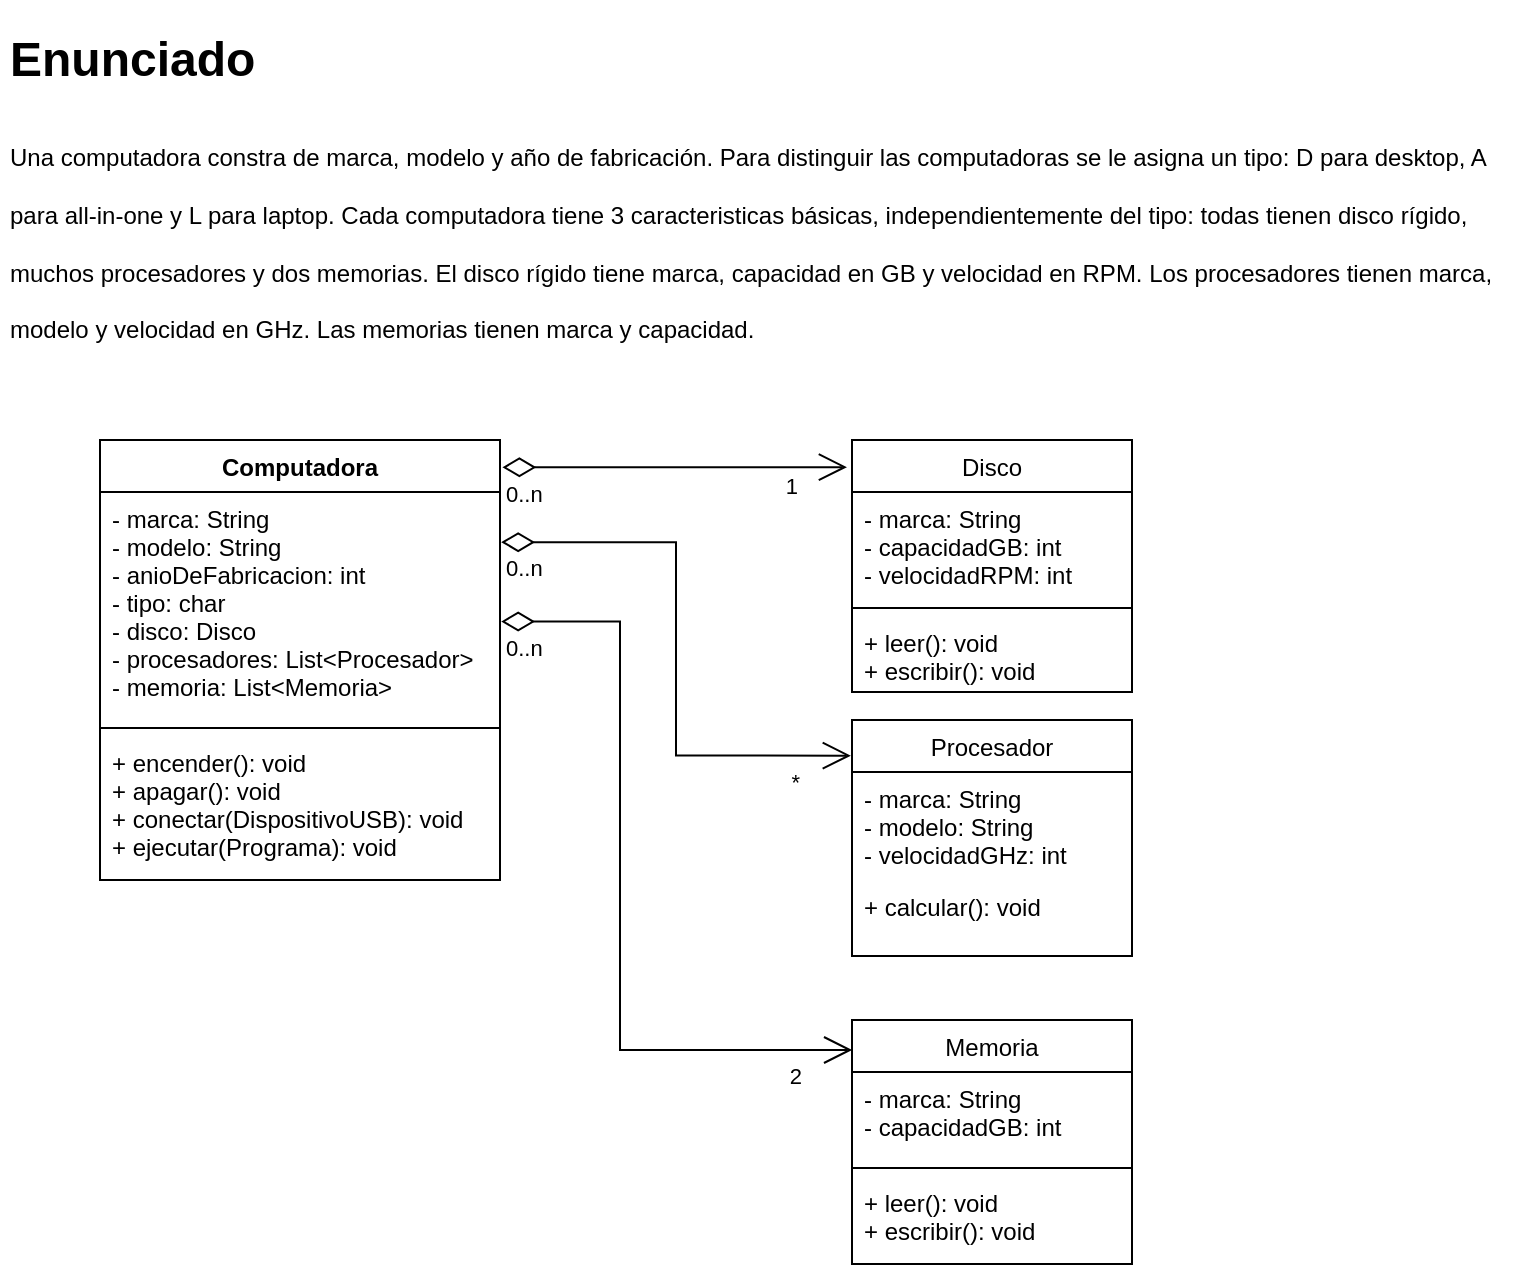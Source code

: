 <mxfile version="20.5.1" type="device"><diagram id="Jbrnc7UMaA3HJnqP9MZy" name="Page-1"><mxGraphModel dx="954" dy="428" grid="1" gridSize="10" guides="1" tooltips="1" connect="1" arrows="1" fold="1" page="1" pageScale="1" pageWidth="1100" pageHeight="850" math="0" shadow="0"><root><mxCell id="0"/><mxCell id="1" parent="0"/><mxCell id="bWt0_hXV0Jw-Qnz_auQq-1" value="Computadora" style="swimlane;fontStyle=1;align=center;verticalAlign=top;childLayout=stackLayout;horizontal=1;startSize=26;horizontalStack=0;resizeParent=1;resizeParentMax=0;resizeLast=0;collapsible=1;marginBottom=0;" vertex="1" parent="1"><mxGeometry x="170" y="220" width="200" height="220" as="geometry"><mxRectangle x="170" y="230" width="120" height="30" as="alternateBounds"/></mxGeometry></mxCell><mxCell id="bWt0_hXV0Jw-Qnz_auQq-2" value="- marca: String&#10;- modelo: String&#10;- anioDeFabricacion: int&#10;- tipo: char&#10;- disco: Disco&#10;- procesadores: List&lt;Procesador&gt;&#10;- memoria: List&lt;Memoria&gt;" style="text;strokeColor=none;fillColor=none;align=left;verticalAlign=top;spacingLeft=4;spacingRight=4;overflow=hidden;rotatable=0;points=[[0,0.5],[1,0.5]];portConstraint=eastwest;" vertex="1" parent="bWt0_hXV0Jw-Qnz_auQq-1"><mxGeometry y="26" width="200" height="114" as="geometry"/></mxCell><mxCell id="bWt0_hXV0Jw-Qnz_auQq-3" value="" style="line;strokeWidth=1;fillColor=none;align=left;verticalAlign=middle;spacingTop=-1;spacingLeft=3;spacingRight=3;rotatable=0;labelPosition=right;points=[];portConstraint=eastwest;strokeColor=inherit;" vertex="1" parent="bWt0_hXV0Jw-Qnz_auQq-1"><mxGeometry y="140" width="200" height="8" as="geometry"/></mxCell><mxCell id="bWt0_hXV0Jw-Qnz_auQq-4" value="+ encender(): void&#10;+ apagar(): void&#10;+ conectar(DispositivoUSB): void&#10;+ ejecutar(Programa): void" style="text;strokeColor=none;fillColor=none;align=left;verticalAlign=top;spacingLeft=4;spacingRight=4;overflow=hidden;rotatable=0;points=[[0,0.5],[1,0.5]];portConstraint=eastwest;" vertex="1" parent="bWt0_hXV0Jw-Qnz_auQq-1"><mxGeometry y="148" width="200" height="72" as="geometry"/></mxCell><mxCell id="bWt0_hXV0Jw-Qnz_auQq-5" value="&lt;h1&gt;&lt;span style=&quot;background-color: initial;&quot;&gt;Enunciado&lt;/span&gt;&lt;/h1&gt;&lt;h1&gt;&lt;span style=&quot;background-color: initial; font-size: 12px; font-weight: normal;&quot;&gt;Una computadora constra de marca, modelo y año de fabricación. Para distinguir las computadoras se le asigna un tipo: D para desktop, A para all-in-one y L para laptop. Cada computadora tiene 3 caracteristicas básicas, independientemente del tipo: todas tienen disco rígido, muchos procesadores y dos memorias. El disco rígido tiene marca, capacidad en GB y velocidad en RPM. Los procesadores tienen marca, modelo y velocidad en GHz. Las memorias tienen marca y capacidad.&lt;/span&gt;&lt;br&gt;&lt;/h1&gt;" style="text;html=1;strokeColor=none;fillColor=none;spacing=5;spacingTop=-20;whiteSpace=wrap;overflow=hidden;rounded=0;" vertex="1" parent="1"><mxGeometry x="120" y="10" width="760" height="190" as="geometry"/></mxCell><mxCell id="bWt0_hXV0Jw-Qnz_auQq-6" value="Disco" style="swimlane;fontStyle=0;childLayout=stackLayout;horizontal=1;startSize=26;fillColor=none;horizontalStack=0;resizeParent=1;resizeParentMax=0;resizeLast=0;collapsible=1;marginBottom=0;" vertex="1" parent="1"><mxGeometry x="546" y="220" width="140" height="126" as="geometry"/></mxCell><mxCell id="bWt0_hXV0Jw-Qnz_auQq-7" value="- marca: String&#10;- capacidadGB: int&#10;- velocidadRPM: int" style="text;strokeColor=none;fillColor=none;align=left;verticalAlign=top;spacingLeft=4;spacingRight=4;overflow=hidden;rotatable=0;points=[[0,0.5],[1,0.5]];portConstraint=eastwest;" vertex="1" parent="bWt0_hXV0Jw-Qnz_auQq-6"><mxGeometry y="26" width="140" height="54" as="geometry"/></mxCell><mxCell id="bWt0_hXV0Jw-Qnz_auQq-24" value="" style="line;strokeWidth=1;fillColor=none;align=left;verticalAlign=middle;spacingTop=-1;spacingLeft=3;spacingRight=3;rotatable=0;labelPosition=right;points=[];portConstraint=eastwest;strokeColor=inherit;" vertex="1" parent="bWt0_hXV0Jw-Qnz_auQq-6"><mxGeometry y="80" width="140" height="8" as="geometry"/></mxCell><mxCell id="bWt0_hXV0Jw-Qnz_auQq-23" value="+ leer(): void&#10;+ escribir(): void" style="text;strokeColor=none;fillColor=none;align=left;verticalAlign=top;spacingLeft=4;spacingRight=4;overflow=hidden;rotatable=0;points=[[0,0.5],[1,0.5]];portConstraint=eastwest;" vertex="1" parent="bWt0_hXV0Jw-Qnz_auQq-6"><mxGeometry y="88" width="140" height="38" as="geometry"/></mxCell><mxCell id="bWt0_hXV0Jw-Qnz_auQq-10" value="Procesador" style="swimlane;fontStyle=0;childLayout=stackLayout;horizontal=1;startSize=26;fillColor=none;horizontalStack=0;resizeParent=1;resizeParentMax=0;resizeLast=0;collapsible=1;marginBottom=0;" vertex="1" parent="1"><mxGeometry x="546" y="360" width="140" height="118" as="geometry"/></mxCell><mxCell id="bWt0_hXV0Jw-Qnz_auQq-11" value="- marca: String&#10;- modelo: String&#10;- velocidadGHz: int" style="text;strokeColor=none;fillColor=none;align=left;verticalAlign=top;spacingLeft=4;spacingRight=4;overflow=hidden;rotatable=0;points=[[0,0.5],[1,0.5]];portConstraint=eastwest;" vertex="1" parent="bWt0_hXV0Jw-Qnz_auQq-10"><mxGeometry y="26" width="140" height="54" as="geometry"/></mxCell><mxCell id="bWt0_hXV0Jw-Qnz_auQq-30" value="+ calcular(): void" style="text;strokeColor=none;fillColor=none;align=left;verticalAlign=top;spacingLeft=4;spacingRight=4;overflow=hidden;rotatable=0;points=[[0,0.5],[1,0.5]];portConstraint=eastwest;" vertex="1" parent="bWt0_hXV0Jw-Qnz_auQq-10"><mxGeometry y="80" width="140" height="38" as="geometry"/></mxCell><mxCell id="bWt0_hXV0Jw-Qnz_auQq-12" value="Memoria" style="swimlane;fontStyle=0;childLayout=stackLayout;horizontal=1;startSize=26;fillColor=none;horizontalStack=0;resizeParent=1;resizeParentMax=0;resizeLast=0;collapsible=1;marginBottom=0;" vertex="1" parent="1"><mxGeometry x="546" y="510" width="140" height="122" as="geometry"/></mxCell><mxCell id="bWt0_hXV0Jw-Qnz_auQq-13" value="- marca: String&#10;- capacidadGB: int" style="text;strokeColor=none;fillColor=none;align=left;verticalAlign=top;spacingLeft=4;spacingRight=4;overflow=hidden;rotatable=0;points=[[0,0.5],[1,0.5]];portConstraint=eastwest;" vertex="1" parent="bWt0_hXV0Jw-Qnz_auQq-12"><mxGeometry y="26" width="140" height="44" as="geometry"/></mxCell><mxCell id="bWt0_hXV0Jw-Qnz_auQq-26" value="" style="line;strokeWidth=1;fillColor=none;align=left;verticalAlign=middle;spacingTop=-1;spacingLeft=3;spacingRight=3;rotatable=0;labelPosition=right;points=[];portConstraint=eastwest;strokeColor=inherit;" vertex="1" parent="bWt0_hXV0Jw-Qnz_auQq-12"><mxGeometry y="70" width="140" height="8" as="geometry"/></mxCell><mxCell id="bWt0_hXV0Jw-Qnz_auQq-28" value="+ leer(): void&#10;+ escribir(): void" style="text;strokeColor=none;fillColor=none;align=left;verticalAlign=top;spacingLeft=4;spacingRight=4;overflow=hidden;rotatable=0;points=[[0,0.5],[1,0.5]];portConstraint=eastwest;" vertex="1" parent="bWt0_hXV0Jw-Qnz_auQq-12"><mxGeometry y="78" width="140" height="44" as="geometry"/></mxCell><mxCell id="bWt0_hXV0Jw-Qnz_auQq-33" value="" style="endArrow=open;html=1;endSize=12;startArrow=diamondThin;startSize=14;startFill=0;edgeStyle=orthogonalEdgeStyle;rounded=0;exitX=1.006;exitY=0.062;exitDx=0;exitDy=0;exitPerimeter=0;entryX=-0.018;entryY=0.108;entryDx=0;entryDy=0;entryPerimeter=0;" edge="1" parent="1" source="bWt0_hXV0Jw-Qnz_auQq-1" target="bWt0_hXV0Jw-Qnz_auQq-6"><mxGeometry x="1" y="220" relative="1" as="geometry"><mxPoint x="370" y="240" as="sourcePoint"/><mxPoint x="530" y="240" as="targetPoint"/><mxPoint as="offset"/></mxGeometry></mxCell><mxCell id="bWt0_hXV0Jw-Qnz_auQq-34" value="0..n" style="edgeLabel;resizable=0;html=1;align=left;verticalAlign=top;" connectable="0" vertex="1" parent="bWt0_hXV0Jw-Qnz_auQq-33"><mxGeometry x="-1" relative="1" as="geometry"/></mxCell><mxCell id="bWt0_hXV0Jw-Qnz_auQq-35" value="1" style="edgeLabel;resizable=0;html=1;align=right;verticalAlign=top;" connectable="0" vertex="1" parent="bWt0_hXV0Jw-Qnz_auQq-33"><mxGeometry x="1" relative="1" as="geometry"><mxPoint x="-24" y="-4" as="offset"/></mxGeometry></mxCell><mxCell id="bWt0_hXV0Jw-Qnz_auQq-36" value="" style="endArrow=open;html=1;endSize=12;startArrow=diamondThin;startSize=14;startFill=0;edgeStyle=orthogonalEdgeStyle;rounded=0;exitX=1.003;exitY=0.22;exitDx=0;exitDy=0;exitPerimeter=0;entryX=-0.004;entryY=0.151;entryDx=0;entryDy=0;entryPerimeter=0;" edge="1" parent="1" source="bWt0_hXV0Jw-Qnz_auQq-2" target="bWt0_hXV0Jw-Qnz_auQq-10"><mxGeometry x="1" y="220" relative="1" as="geometry"><mxPoint x="381.2" y="243.64" as="sourcePoint"/><mxPoint x="553.48" y="243.608" as="targetPoint"/><mxPoint as="offset"/></mxGeometry></mxCell><mxCell id="bWt0_hXV0Jw-Qnz_auQq-37" value="0..n" style="edgeLabel;resizable=0;html=1;align=left;verticalAlign=top;" connectable="0" vertex="1" parent="bWt0_hXV0Jw-Qnz_auQq-36"><mxGeometry x="-1" relative="1" as="geometry"/></mxCell><mxCell id="bWt0_hXV0Jw-Qnz_auQq-38" value="*" style="edgeLabel;resizable=0;html=1;align=right;verticalAlign=top;" connectable="0" vertex="1" parent="bWt0_hXV0Jw-Qnz_auQq-36"><mxGeometry x="1" relative="1" as="geometry"><mxPoint x="-25" as="offset"/></mxGeometry></mxCell><mxCell id="bWt0_hXV0Jw-Qnz_auQq-39" value="" style="endArrow=open;html=1;endSize=12;startArrow=diamondThin;startSize=14;startFill=0;edgeStyle=orthogonalEdgeStyle;rounded=0;exitX=1.003;exitY=0.568;exitDx=0;exitDy=0;exitPerimeter=0;entryX=0.001;entryY=0.119;entryDx=0;entryDy=0;entryPerimeter=0;" edge="1" parent="1" source="bWt0_hXV0Jw-Qnz_auQq-2" target="bWt0_hXV0Jw-Qnz_auQq-12"><mxGeometry x="1" y="220" relative="1" as="geometry"><mxPoint x="380.6" y="281.08" as="sourcePoint"/><mxPoint x="555.44" y="387.818" as="targetPoint"/><mxPoint as="offset"/><Array as="points"><mxPoint x="430" y="311"/><mxPoint x="430" y="525"/><mxPoint x="546" y="525"/></Array></mxGeometry></mxCell><mxCell id="bWt0_hXV0Jw-Qnz_auQq-40" value="0..n" style="edgeLabel;resizable=0;html=1;align=left;verticalAlign=top;" connectable="0" vertex="1" parent="bWt0_hXV0Jw-Qnz_auQq-39"><mxGeometry x="-1" relative="1" as="geometry"/></mxCell><mxCell id="bWt0_hXV0Jw-Qnz_auQq-41" value="2" style="edgeLabel;resizable=0;html=1;align=right;verticalAlign=top;" connectable="0" vertex="1" parent="bWt0_hXV0Jw-Qnz_auQq-39"><mxGeometry x="1" relative="1" as="geometry"><mxPoint x="-25" as="offset"/></mxGeometry></mxCell></root></mxGraphModel></diagram></mxfile>